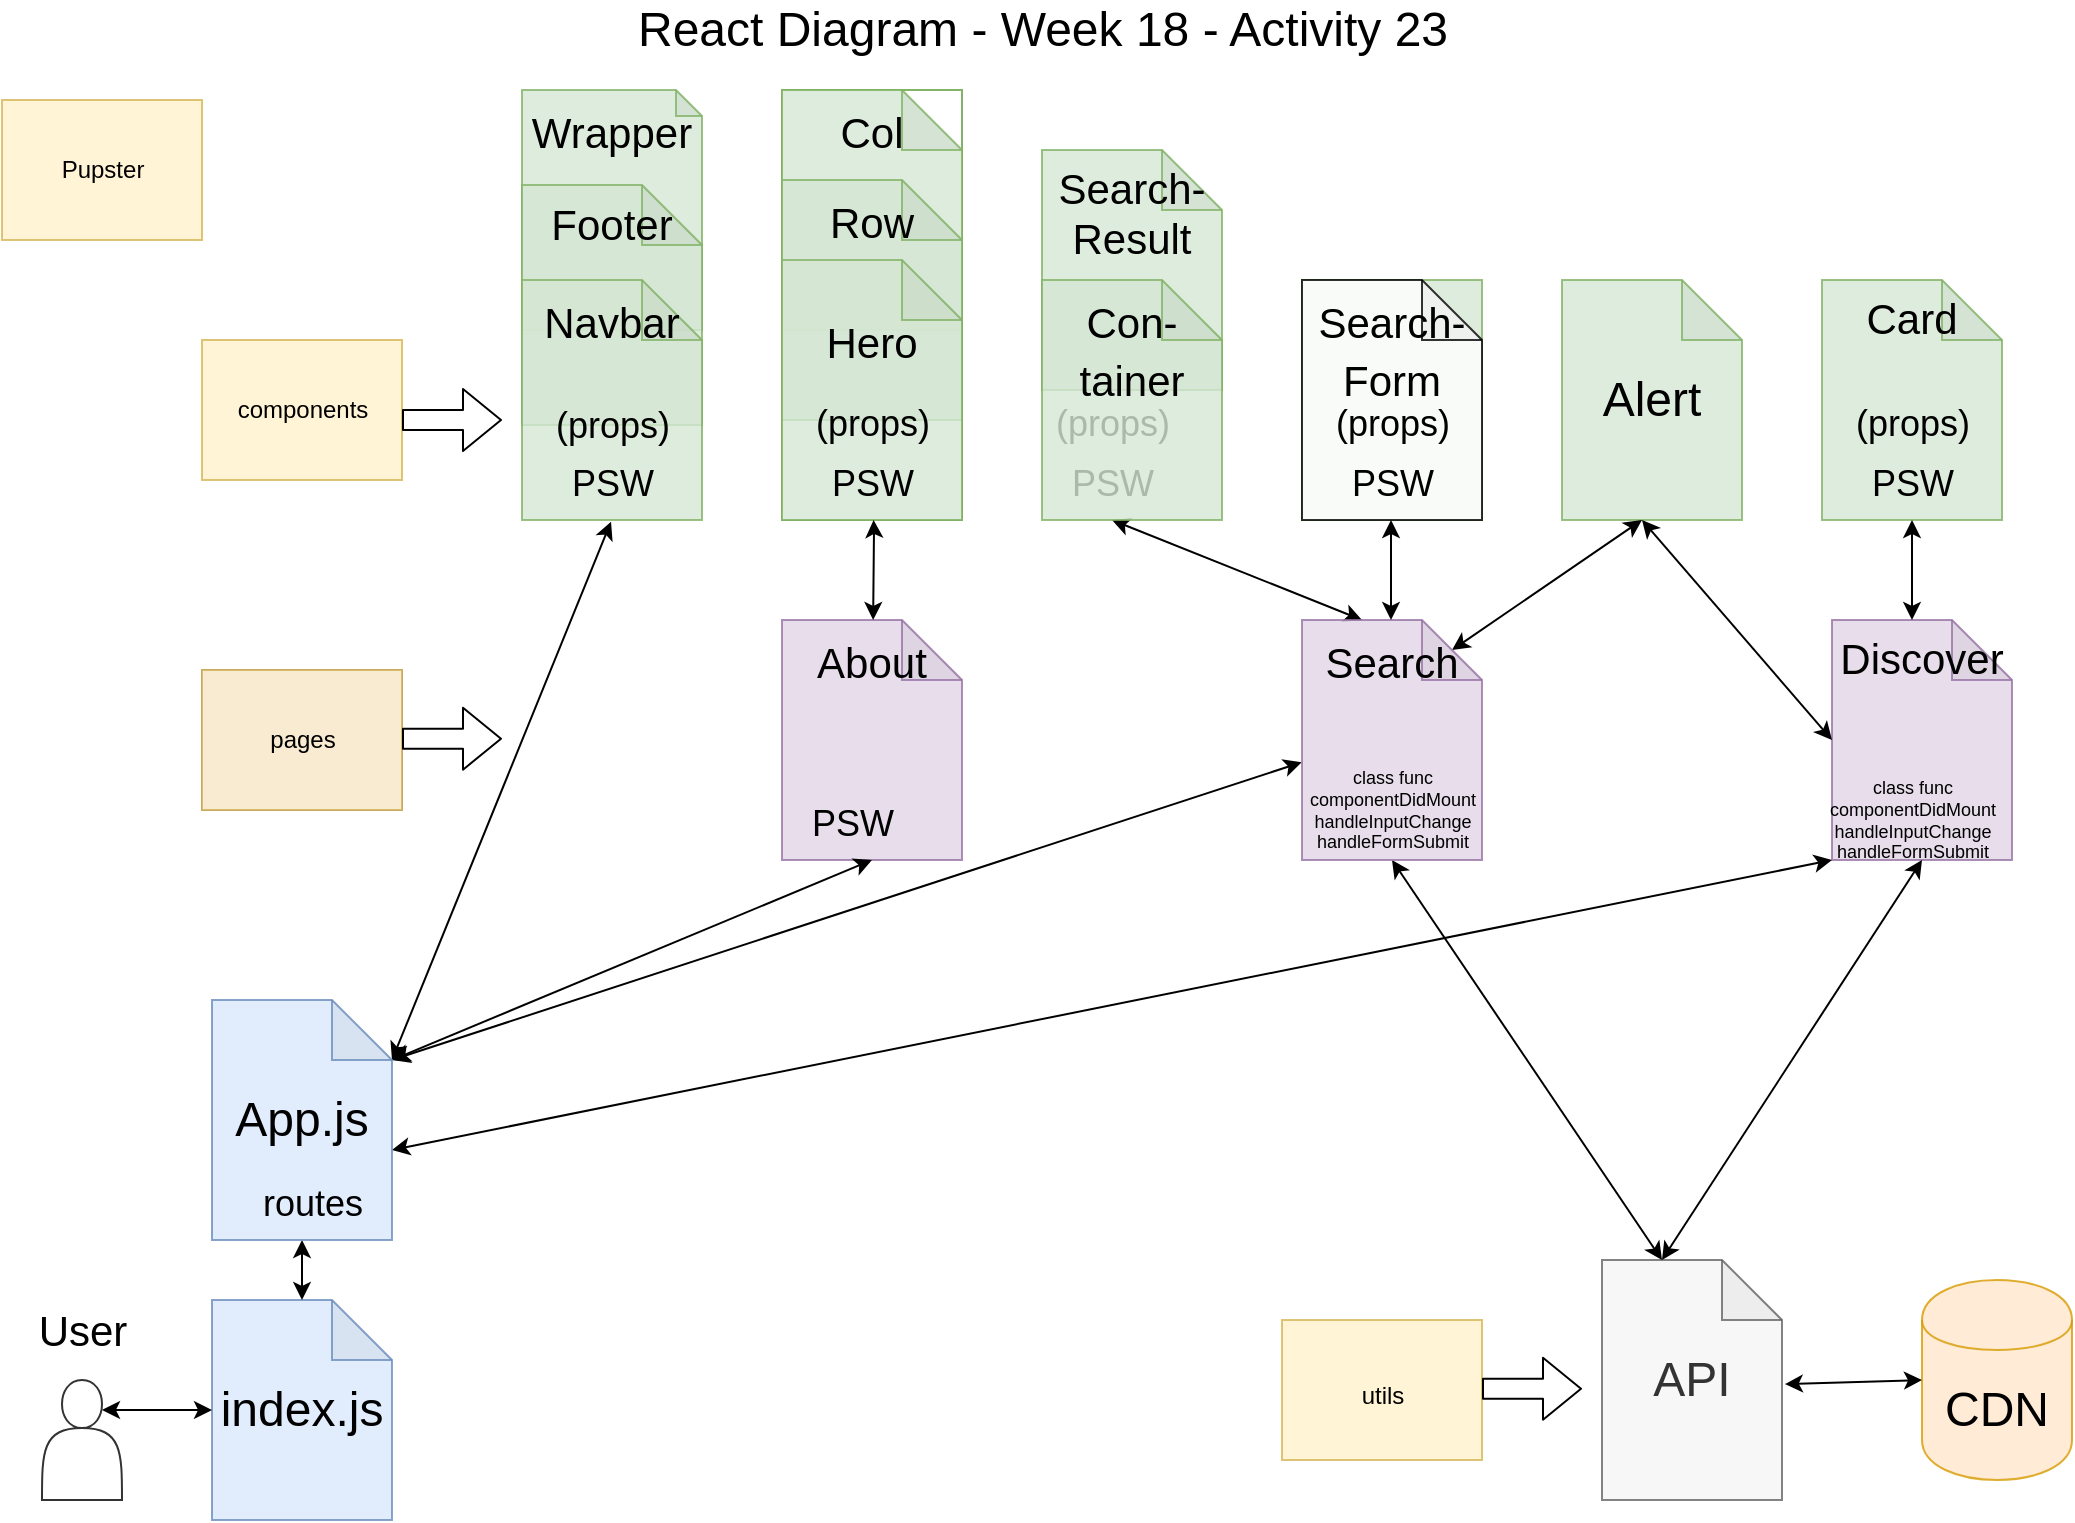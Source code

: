 <mxfile version="13.2.1" type="github">
  <diagram id="ovLufhgYYAJsv14iE1V-" name="Page-1">
    <mxGraphModel dx="1140" dy="877" grid="1" gridSize="10" guides="1" tooltips="1" connect="1" arrows="1" fold="1" page="1" pageScale="1" pageWidth="1100" pageHeight="850" math="0" shadow="0">
      <root>
        <mxCell id="0" />
        <mxCell id="1" parent="0" />
        <mxCell id="mtFovxy9MhyzxlUuzQmF-2" value="" style="group" vertex="1" connectable="0" parent="1">
          <mxGeometry x="30" y="70" width="100" height="70" as="geometry" />
        </mxCell>
        <mxCell id="yHwTe9zug0kXlLt8LPYq-1" value="" style="rounded=0;whiteSpace=wrap;html=1;fillColor=#fff2cc;strokeColor=#d6b656;opacity=80;movable=0;resizable=0;rotatable=0;deletable=0;editable=0;connectable=0;" parent="mtFovxy9MhyzxlUuzQmF-2" vertex="1">
          <mxGeometry width="100" height="70" as="geometry" />
        </mxCell>
        <mxCell id="mtFovxy9MhyzxlUuzQmF-1" value="Pupster" style="text;html=1;resizable=1;autosize=1;align=center;verticalAlign=middle;points=[];fillColor=none;strokeColor=none;rounded=0;opacity=80;movable=1;rotatable=1;deletable=1;editable=1;connectable=1;container=1;" vertex="1" parent="mtFovxy9MhyzxlUuzQmF-2">
          <mxGeometry x="20" y="25" width="60" height="20" as="geometry" />
        </mxCell>
        <mxCell id="mtFovxy9MhyzxlUuzQmF-3" value="React Diagram - Week 18 - Activity 23" style="text;html=1;resizable=0;autosize=1;align=center;verticalAlign=middle;points=[];fillColor=none;strokeColor=none;rounded=0;opacity=80;fontSize=24;" vertex="1" parent="1">
          <mxGeometry x="340" y="20" width="420" height="30" as="geometry" />
        </mxCell>
        <mxCell id="mtFovxy9MhyzxlUuzQmF-25" value="" style="group" vertex="1" connectable="0" parent="1">
          <mxGeometry x="130" y="190" width="100" height="70" as="geometry" />
        </mxCell>
        <mxCell id="mtFovxy9MhyzxlUuzQmF-26" value="" style="rounded=0;whiteSpace=wrap;html=1;fillColor=#fff2cc;strokeColor=#d6b656;opacity=80;movable=0;resizable=0;rotatable=0;deletable=0;editable=0;connectable=0;" vertex="1" parent="mtFovxy9MhyzxlUuzQmF-25">
          <mxGeometry width="100" height="70" as="geometry" />
        </mxCell>
        <mxCell id="mtFovxy9MhyzxlUuzQmF-27" value="components" style="text;html=1;resizable=1;autosize=1;align=center;verticalAlign=middle;points=[];fillColor=none;strokeColor=none;rounded=0;opacity=80;movable=1;rotatable=1;deletable=1;editable=1;connectable=1;container=1;" vertex="1" parent="mtFovxy9MhyzxlUuzQmF-25">
          <mxGeometry y="25" width="100" height="20" as="geometry" />
        </mxCell>
        <mxCell id="mtFovxy9MhyzxlUuzQmF-31" value="" style="group;fillColor=#e1d5e7;strokeColor=#9673a6;" vertex="1" connectable="0" parent="1">
          <mxGeometry x="130" y="355" width="100" height="70" as="geometry" />
        </mxCell>
        <mxCell id="mtFovxy9MhyzxlUuzQmF-29" value="" style="rounded=0;whiteSpace=wrap;html=1;fillColor=#fff2cc;strokeColor=#d6b656;opacity=80;movable=0;resizable=0;rotatable=0;deletable=0;editable=0;connectable=0;" vertex="1" parent="mtFovxy9MhyzxlUuzQmF-31">
          <mxGeometry width="100" height="70" as="geometry" />
        </mxCell>
        <mxCell id="mtFovxy9MhyzxlUuzQmF-30" value="pages" style="text;html=1;resizable=1;autosize=1;align=center;verticalAlign=middle;points=[];fillColor=none;strokeColor=none;rounded=0;opacity=80;movable=1;rotatable=1;deletable=1;editable=1;connectable=1;container=0;" vertex="1" parent="mtFovxy9MhyzxlUuzQmF-31">
          <mxGeometry x="25" y="25" width="50" height="20" as="geometry" />
        </mxCell>
        <mxCell id="mtFovxy9MhyzxlUuzQmF-33" value="" style="group" vertex="1" connectable="0" parent="1">
          <mxGeometry x="670" y="680" width="100" height="70" as="geometry" />
        </mxCell>
        <mxCell id="mtFovxy9MhyzxlUuzQmF-34" value="" style="rounded=0;whiteSpace=wrap;html=1;fillColor=#fff2cc;strokeColor=#d6b656;opacity=80;movable=0;resizable=0;rotatable=0;deletable=0;editable=0;connectable=0;" vertex="1" parent="mtFovxy9MhyzxlUuzQmF-33">
          <mxGeometry width="100" height="70" as="geometry" />
        </mxCell>
        <mxCell id="mtFovxy9MhyzxlUuzQmF-35" value="utils" style="text;html=1;resizable=1;autosize=1;align=center;verticalAlign=middle;points=[];fillColor=none;strokeColor=none;rounded=0;opacity=80;movable=1;rotatable=1;deletable=1;editable=1;connectable=1;container=1;" vertex="1" parent="mtFovxy9MhyzxlUuzQmF-33">
          <mxGeometry x="25" y="25" width="50" height="25" as="geometry" />
        </mxCell>
        <mxCell id="mtFovxy9MhyzxlUuzQmF-36" value="&lt;font style=&quot;font-size: 21px&quot;&gt;About&lt;/font&gt;" style="shape=note;whiteSpace=wrap;html=1;backgroundOutline=1;darkOpacity=0.05;fontSize=24;opacity=80;fillColor=#e1d5e7;strokeColor=#9673a6;verticalAlign=top;" vertex="1" parent="1">
          <mxGeometry x="420" y="330" width="90" height="120" as="geometry" />
        </mxCell>
        <mxCell id="mtFovxy9MhyzxlUuzQmF-38" value="Discover" style="shape=note;whiteSpace=wrap;html=1;backgroundOutline=1;darkOpacity=0.05;fontSize=21;opacity=80;fillColor=#e1d5e7;strokeColor=#9673a6;verticalAlign=top;" vertex="1" parent="1">
          <mxGeometry x="945" y="330" width="90" height="120" as="geometry" />
        </mxCell>
        <mxCell id="mtFovxy9MhyzxlUuzQmF-39" value="API" style="shape=note;whiteSpace=wrap;html=1;backgroundOutline=1;darkOpacity=0.05;fontSize=24;opacity=80;fillColor=#f5f5f5;strokeColor=#666666;fontColor=#333333;" vertex="1" parent="1">
          <mxGeometry x="830" y="650" width="90" height="120" as="geometry" />
        </mxCell>
        <mxCell id="mtFovxy9MhyzxlUuzQmF-40" value="Card" style="shape=note;whiteSpace=wrap;html=1;backgroundOutline=1;darkOpacity=0.05;fontSize=21;opacity=80;verticalAlign=top;fillColor=#d5e8d4;strokeColor=#82b366;" vertex="1" parent="1">
          <mxGeometry x="940" y="160" width="90" height="120" as="geometry" />
        </mxCell>
        <mxCell id="mtFovxy9MhyzxlUuzQmF-41" value="Alert" style="shape=note;whiteSpace=wrap;html=1;backgroundOutline=1;darkOpacity=0.05;fontSize=24;opacity=80;fillColor=#d5e8d4;strokeColor=#82b366;" vertex="1" parent="1">
          <mxGeometry x="810" y="160" width="90" height="120" as="geometry" />
        </mxCell>
        <mxCell id="mtFovxy9MhyzxlUuzQmF-54" value="" style="group;verticalAlign=top;fillColor=#FFFFFF;strokeColor=#82b366;" vertex="1" connectable="0" parent="1">
          <mxGeometry x="420" y="65" width="90" height="215" as="geometry" />
        </mxCell>
        <mxCell id="mtFovxy9MhyzxlUuzQmF-49" value="&lt;font style=&quot;font-size: 21px&quot;&gt;Col&lt;/font&gt;" style="shape=note;whiteSpace=wrap;html=1;backgroundOutline=1;darkOpacity=0.05;fontSize=24;opacity=80;verticalAlign=top;container=1;fillColor=#d5e8d4;strokeColor=#82b366;" vertex="1" parent="mtFovxy9MhyzxlUuzQmF-54">
          <mxGeometry width="90" height="120" as="geometry" />
        </mxCell>
        <mxCell id="mtFovxy9MhyzxlUuzQmF-51" value="&lt;font style=&quot;font-size: 21px&quot;&gt;Row&lt;/font&gt;" style="shape=note;whiteSpace=wrap;html=1;backgroundOutline=1;darkOpacity=0.05;fontSize=24;opacity=80;verticalAlign=top;fillColor=#d5e8d4;strokeColor=#82b366;" vertex="1" parent="mtFovxy9MhyzxlUuzQmF-54">
          <mxGeometry y="45" width="90" height="120" as="geometry" />
        </mxCell>
        <mxCell id="mtFovxy9MhyzxlUuzQmF-50" value="&lt;p style=&quot;line-height: 80%&quot;&gt;&lt;font style=&quot;font-size: 21px&quot;&gt;Hero&lt;/font&gt;&lt;br&gt;&lt;/p&gt;" style="shape=note;whiteSpace=wrap;html=1;backgroundOutline=1;darkOpacity=0.05;fontSize=24;opacity=80;labelPosition=center;verticalLabelPosition=middle;align=center;verticalAlign=top;fillColor=#d5e8d4;strokeColor=#82b366;" vertex="1" parent="mtFovxy9MhyzxlUuzQmF-54">
          <mxGeometry y="85" width="90" height="130" as="geometry" />
        </mxCell>
        <mxCell id="mtFovxy9MhyzxlUuzQmF-74" value="" style="group" vertex="1" connectable="0" parent="mtFovxy9MhyzxlUuzQmF-54">
          <mxGeometry x="10" y="145" width="70" height="70" as="geometry" />
        </mxCell>
        <mxCell id="mtFovxy9MhyzxlUuzQmF-57" value="&lt;font style=&quot;font-size: 18px&quot;&gt;(props)&lt;/font&gt;" style="text;html=1;resizable=0;autosize=1;align=center;verticalAlign=middle;points=[];fillColor=none;strokeColor=none;rounded=0;fontSize=24;opacity=80;" vertex="1" parent="mtFovxy9MhyzxlUuzQmF-74">
          <mxGeometry width="70" height="40" as="geometry" />
        </mxCell>
        <mxCell id="mtFovxy9MhyzxlUuzQmF-58" value="&lt;span style=&quot;font-size: 18px&quot;&gt;PSW&lt;/span&gt;&lt;span style=&quot;color: rgba(0 , 0 , 0 , 0) ; font-family: monospace ; font-size: 0px&quot;&gt;%3CmxGraphModel%3E%3Croot%3E%3CmxCell%20id%3D%220%22%2F%3E%3CmxCell%20id%3D%221%22%20parent%3D%220%22%2F%3E%3CmxCell%20id%3D%222%22%20value%3D%22%26lt%3Bfont%20style%3D%26quot%3Bfont-size%3A%2018px%26quot%3B%26gt%3B(props)%26lt%3B%2Ffont%26gt%3B%22%20style%3D%22text%3Bhtml%3D1%3Bresizable%3D0%3Bautosize%3D1%3Balign%3Dcenter%3BverticalAlign%3Dmiddle%3Bpoints%3D%5B%5D%3BfillColor%3Dnone%3BstrokeColor%3Dnone%3Brounded%3D0%3BfontSize%3D24%3Bopacity%3D80%3B%22%20vertex%3D%221%22%20parent%3D%221%22%3E%3CmxGeometry%20x%3D%22270%22%20y%3D%22260%22%20width%3D%2270%22%20height%3D%2240%22%20as%3D%22geometry%22%2F%3E%3C%2FmxCell%3E%3C%2Froot%3E%3C%2FmxGraphModel%3E&lt;/span&gt;" style="text;html=1;resizable=0;autosize=1;align=center;verticalAlign=middle;points=[];fillColor=none;strokeColor=none;rounded=0;fontSize=24;opacity=80;" vertex="1" parent="mtFovxy9MhyzxlUuzQmF-74">
          <mxGeometry x="5" y="30" width="60" height="40" as="geometry" />
        </mxCell>
        <mxCell id="mtFovxy9MhyzxlUuzQmF-60" value="" style="endArrow=classic;startArrow=classic;html=1;fontSize=24;entryX=0.5;entryY=1;entryDx=0;entryDy=0;entryPerimeter=0;exitX=0;exitY=0;exitDx=30;exitDy=0;exitPerimeter=0;" edge="1" parent="1" source="mtFovxy9MhyzxlUuzQmF-39" target="mtFovxy9MhyzxlUuzQmF-38">
          <mxGeometry width="50" height="50" relative="1" as="geometry">
            <mxPoint x="260" y="590" as="sourcePoint" />
            <mxPoint x="310" y="540" as="targetPoint" />
          </mxGeometry>
        </mxCell>
        <mxCell id="mtFovxy9MhyzxlUuzQmF-61" value="" style="endArrow=classic;startArrow=classic;html=1;fontSize=24;exitX=0;exitY=0;exitDx=30;exitDy=0;exitPerimeter=0;entryX=0.5;entryY=1;entryDx=0;entryDy=0;entryPerimeter=0;" edge="1" parent="1" source="mtFovxy9MhyzxlUuzQmF-39" target="mtFovxy9MhyzxlUuzQmF-37">
          <mxGeometry width="50" height="50" relative="1" as="geometry">
            <mxPoint x="340" y="710" as="sourcePoint" />
            <mxPoint x="670" y="495" as="targetPoint" />
          </mxGeometry>
        </mxCell>
        <mxCell id="mtFovxy9MhyzxlUuzQmF-62" value="" style="endArrow=classic;startArrow=classic;html=1;fontSize=24;" edge="1" parent="1" source="mtFovxy9MhyzxlUuzQmF-36" target="mtFovxy9MhyzxlUuzQmF-58">
          <mxGeometry width="50" height="50" relative="1" as="geometry">
            <mxPoint x="260" y="400" as="sourcePoint" />
            <mxPoint x="310" y="350" as="targetPoint" />
            <Array as="points">
              <mxPoint x="466" y="285" />
            </Array>
          </mxGeometry>
        </mxCell>
        <mxCell id="mtFovxy9MhyzxlUuzQmF-65" value="index.js" style="shape=note;whiteSpace=wrap;html=1;backgroundOutline=1;darkOpacity=0.05;fontSize=24;opacity=80;fillColor=#dae8fc;strokeColor=#6c8ebf;" vertex="1" parent="1">
          <mxGeometry x="135" y="670" width="90" height="110" as="geometry" />
        </mxCell>
        <mxCell id="mtFovxy9MhyzxlUuzQmF-68" value="" style="endArrow=classic;startArrow=classic;html=1;fontSize=24;entryX=0.5;entryY=1;entryDx=0;entryDy=0;entryPerimeter=0;exitX=0;exitY=0;exitDx=90;exitDy=30;exitPerimeter=0;" edge="1" parent="1" source="mtFovxy9MhyzxlUuzQmF-43" target="mtFovxy9MhyzxlUuzQmF-36">
          <mxGeometry width="50" height="50" relative="1" as="geometry">
            <mxPoint x="460" y="490" as="sourcePoint" />
            <mxPoint x="510" y="440" as="targetPoint" />
          </mxGeometry>
        </mxCell>
        <mxCell id="mtFovxy9MhyzxlUuzQmF-70" value="&lt;span style=&quot;font-size: 18px&quot;&gt;PSW&lt;/span&gt;&lt;span style=&quot;color: rgba(0 , 0 , 0 , 0) ; font-family: monospace ; font-size: 0px&quot;&gt;%3CmxGraphModel%3E%3Croot%3E%3CmxCell%20id%3D%220%22%2F%3E%3CmxCell%20id%3D%221%22%20parent%3D%220%22%2F%3E%3CmxCell%20id%3D%222%22%20value%3D%22%26lt%3Bfont%20style%3D%26quot%3Bfont-size%3A%2018px%26quot%3B%26gt%3B(props)%26lt%3B%2Ffont%26gt%3B%22%20style%3D%22text%3Bhtml%3D1%3Bresizable%3D0%3Bautosize%3D1%3Balign%3Dcenter%3BverticalAlign%3Dmiddle%3Bpoints%3D%5B%5D%3BfillColor%3Dnone%3BstrokeColor%3Dnone%3Brounded%3D0%3BfontSize%3D24%3Bopacity%3D80%3B%22%20vertex%3D%221%22%20parent%3D%221%22%3E%3CmxGeometry%20x%3D%22270%22%20y%3D%22260%22%20width%3D%2270%22%20height%3D%2240%22%20as%3D%22geometry%22%2F%3E%3C%2FmxCell%3E%3C%2Froot%3E%3C%2FmxGraphModel%3E&lt;/span&gt;" style="text;html=1;resizable=0;autosize=1;align=center;verticalAlign=middle;points=[];fillColor=none;strokeColor=none;rounded=0;fontSize=24;opacity=80;" vertex="1" parent="1">
          <mxGeometry x="425" y="410" width="60" height="40" as="geometry" />
        </mxCell>
        <mxCell id="mtFovxy9MhyzxlUuzQmF-71" value="" style="endArrow=classic;startArrow=classic;html=1;fontSize=24;entryX=-0.002;entryY=0.593;entryDx=0;entryDy=0;entryPerimeter=0;exitX=0;exitY=0;exitDx=90;exitDy=30;exitPerimeter=0;" edge="1" parent="1" source="mtFovxy9MhyzxlUuzQmF-43" target="mtFovxy9MhyzxlUuzQmF-37">
          <mxGeometry width="50" height="50" relative="1" as="geometry">
            <mxPoint x="230" y="520" as="sourcePoint" />
            <mxPoint x="510" y="440" as="targetPoint" />
          </mxGeometry>
        </mxCell>
        <mxCell id="mtFovxy9MhyzxlUuzQmF-78" value="" style="endArrow=classic;startArrow=classic;html=1;fontSize=24;exitX=0;exitY=0;exitDx=90;exitDy=30;exitPerimeter=0;entryX=0.492;entryY=1.021;entryDx=0;entryDy=0;entryPerimeter=0;" edge="1" parent="1" source="mtFovxy9MhyzxlUuzQmF-43" target="mtFovxy9MhyzxlUuzQmF-77">
          <mxGeometry width="50" height="50" relative="1" as="geometry">
            <mxPoint x="230" y="520" as="sourcePoint" />
            <mxPoint x="459" y="280" as="targetPoint" />
          </mxGeometry>
        </mxCell>
        <mxCell id="mtFovxy9MhyzxlUuzQmF-80" value="" style="endArrow=classic;startArrow=classic;html=1;fontSize=24;entryX=0;entryY=1;entryDx=0;entryDy=0;entryPerimeter=0;exitX=0;exitY=0;exitDx=90;exitDy=75;exitPerimeter=0;" edge="1" parent="1" source="mtFovxy9MhyzxlUuzQmF-43" target="mtFovxy9MhyzxlUuzQmF-38">
          <mxGeometry width="50" height="50" relative="1" as="geometry">
            <mxPoint x="415" y="535" as="sourcePoint" />
            <mxPoint x="629.82" y="421.16" as="targetPoint" />
          </mxGeometry>
        </mxCell>
        <mxCell id="mtFovxy9MhyzxlUuzQmF-81" value="" style="shape=actor;whiteSpace=wrap;html=1;fontSize=24;opacity=80;" vertex="1" parent="1">
          <mxGeometry x="50" y="710" width="40" height="60" as="geometry" />
        </mxCell>
        <mxCell id="mtFovxy9MhyzxlUuzQmF-82" value="" style="endArrow=classic;startArrow=classic;html=1;fontSize=24;exitX=0.75;exitY=0.25;exitDx=0;exitDy=0;exitPerimeter=0;entryX=0;entryY=0.5;entryDx=0;entryDy=0;entryPerimeter=0;" edge="1" parent="1" source="mtFovxy9MhyzxlUuzQmF-81" target="mtFovxy9MhyzxlUuzQmF-65">
          <mxGeometry width="50" height="50" relative="1" as="geometry">
            <mxPoint x="190" y="745" as="sourcePoint" />
            <mxPoint x="135" y="729" as="targetPoint" />
          </mxGeometry>
        </mxCell>
        <mxCell id="mtFovxy9MhyzxlUuzQmF-83" value="CDN" style="shape=cylinder;whiteSpace=wrap;html=1;boundedLbl=1;backgroundOutline=1;fontSize=24;opacity=80;fillColor=#ffe6cc;strokeColor=#d79b00;" vertex="1" parent="1">
          <mxGeometry x="990" y="660" width="75" height="100" as="geometry" />
        </mxCell>
        <mxCell id="mtFovxy9MhyzxlUuzQmF-87" value="" style="group" vertex="1" connectable="0" parent="1">
          <mxGeometry x="550" y="210" width="70" height="70" as="geometry" />
        </mxCell>
        <mxCell id="mtFovxy9MhyzxlUuzQmF-88" value="&lt;font style=&quot;font-size: 18px&quot;&gt;(props)&lt;/font&gt;" style="text;html=1;resizable=0;autosize=1;align=center;verticalAlign=middle;points=[];fillColor=none;strokeColor=none;rounded=0;fontSize=24;opacity=80;" vertex="1" parent="mtFovxy9MhyzxlUuzQmF-87">
          <mxGeometry width="70" height="40" as="geometry" />
        </mxCell>
        <mxCell id="mtFovxy9MhyzxlUuzQmF-89" value="&lt;span style=&quot;font-size: 18px&quot;&gt;PSW&lt;/span&gt;&lt;span style=&quot;color: rgba(0 , 0 , 0 , 0) ; font-family: monospace ; font-size: 0px&quot;&gt;%3CmxGraphModel%3E%3Croot%3E%3CmxCell%20id%3D%220%22%2F%3E%3CmxCell%20id%3D%221%22%20parent%3D%220%22%2F%3E%3CmxCell%20id%3D%222%22%20value%3D%22%26lt%3Bfont%20style%3D%26quot%3Bfont-size%3A%2018px%26quot%3B%26gt%3B(props)%26lt%3B%2Ffont%26gt%3B%22%20style%3D%22text%3Bhtml%3D1%3Bresizable%3D0%3Bautosize%3D1%3Balign%3Dcenter%3BverticalAlign%3Dmiddle%3Bpoints%3D%5B%5D%3BfillColor%3Dnone%3BstrokeColor%3Dnone%3Brounded%3D0%3BfontSize%3D24%3Bopacity%3D80%3B%22%20vertex%3D%221%22%20parent%3D%221%22%3E%3CmxGeometry%20x%3D%22270%22%20y%3D%22260%22%20width%3D%2270%22%20height%3D%2240%22%20as%3D%22geometry%22%2F%3E%3C%2FmxCell%3E%3C%2Froot%3E%3C%2FmxGraphModel%3E&lt;/span&gt;" style="text;html=1;resizable=0;autosize=1;align=center;verticalAlign=middle;points=[];fillColor=none;strokeColor=none;rounded=0;fontSize=24;opacity=80;" vertex="1" parent="mtFovxy9MhyzxlUuzQmF-87">
          <mxGeometry x="5" y="30" width="60" height="40" as="geometry" />
        </mxCell>
        <mxCell id="mtFovxy9MhyzxlUuzQmF-90" value="" style="endArrow=classic;startArrow=classic;html=1;fontSize=24;entryX=0;entryY=0;entryDx=30;entryDy=0;entryPerimeter=0;" edge="1" parent="1" target="mtFovxy9MhyzxlUuzQmF-37">
          <mxGeometry width="50" height="50" relative="1" as="geometry">
            <mxPoint x="585" y="280" as="sourcePoint" />
            <mxPoint x="640" y="330" as="targetPoint" />
          </mxGeometry>
        </mxCell>
        <mxCell id="mtFovxy9MhyzxlUuzQmF-95" value="" style="group;opacity=80;fillColor=#d5e8d4;strokeColor=#82b366;" vertex="1" connectable="0" parent="1">
          <mxGeometry x="680" y="160" width="90" height="120" as="geometry" />
        </mxCell>
        <mxCell id="mtFovxy9MhyzxlUuzQmF-42" value="&lt;font style=&quot;font-size: 21px&quot;&gt;Search-Form&lt;/font&gt;" style="shape=note;whiteSpace=wrap;html=1;backgroundOutline=1;darkOpacity=0.05;fontSize=24;opacity=80;verticalAlign=top;" vertex="1" parent="mtFovxy9MhyzxlUuzQmF-95">
          <mxGeometry width="90" height="120" as="geometry" />
        </mxCell>
        <mxCell id="mtFovxy9MhyzxlUuzQmF-91" value="" style="group" vertex="1" connectable="0" parent="mtFovxy9MhyzxlUuzQmF-95">
          <mxGeometry x="10" y="50" width="70" height="70" as="geometry" />
        </mxCell>
        <mxCell id="mtFovxy9MhyzxlUuzQmF-92" value="&lt;font style=&quot;font-size: 18px&quot;&gt;(props)&lt;/font&gt;" style="text;html=1;resizable=0;autosize=1;align=center;verticalAlign=middle;points=[];fillColor=none;strokeColor=none;rounded=0;fontSize=24;opacity=80;" vertex="1" parent="mtFovxy9MhyzxlUuzQmF-91">
          <mxGeometry width="70" height="40" as="geometry" />
        </mxCell>
        <mxCell id="mtFovxy9MhyzxlUuzQmF-93" value="&lt;span style=&quot;font-size: 18px&quot;&gt;PSW&lt;/span&gt;&lt;span style=&quot;color: rgba(0 , 0 , 0 , 0) ; font-family: monospace ; font-size: 0px&quot;&gt;%3CmxGraphModel%3E%3Croot%3E%3CmxCell%20id%3D%220%22%2F%3E%3CmxCell%20id%3D%221%22%20parent%3D%220%22%2F%3E%3CmxCell%20id%3D%222%22%20value%3D%22%26lt%3Bfont%20style%3D%26quot%3Bfont-size%3A%2018px%26quot%3B%26gt%3B(props)%26lt%3B%2Ffont%26gt%3B%22%20style%3D%22text%3Bhtml%3D1%3Bresizable%3D0%3Bautosize%3D1%3Balign%3Dcenter%3BverticalAlign%3Dmiddle%3Bpoints%3D%5B%5D%3BfillColor%3Dnone%3BstrokeColor%3Dnone%3Brounded%3D0%3BfontSize%3D24%3Bopacity%3D80%3B%22%20vertex%3D%221%22%20parent%3D%221%22%3E%3CmxGeometry%20x%3D%22270%22%20y%3D%22260%22%20width%3D%2270%22%20height%3D%2240%22%20as%3D%22geometry%22%2F%3E%3C%2FmxCell%3E%3C%2Froot%3E%3C%2FmxGraphModel%3E&lt;/span&gt;" style="text;html=1;resizable=0;autosize=1;align=center;verticalAlign=middle;points=[];fillColor=none;strokeColor=none;rounded=0;fontSize=24;opacity=80;" vertex="1" parent="mtFovxy9MhyzxlUuzQmF-91">
          <mxGeometry x="5" y="30" width="60" height="40" as="geometry" />
        </mxCell>
        <mxCell id="mtFovxy9MhyzxlUuzQmF-98" value="" style="endArrow=classic;startArrow=classic;html=1;fontSize=24;exitX=0;exitY=0.5;exitDx=0;exitDy=0;exitPerimeter=0;" edge="1" parent="1" source="mtFovxy9MhyzxlUuzQmF-38">
          <mxGeometry width="50" height="50" relative="1" as="geometry">
            <mxPoint x="920.0" y="352.04" as="sourcePoint" />
            <mxPoint x="850" y="280" as="targetPoint" />
          </mxGeometry>
        </mxCell>
        <mxCell id="mtFovxy9MhyzxlUuzQmF-101" value="" style="endArrow=classic;startArrow=classic;html=1;fontSize=24;entryX=0;entryY=0;entryDx=75;entryDy=15;entryPerimeter=0;" edge="1" parent="1" target="mtFovxy9MhyzxlUuzQmF-37">
          <mxGeometry width="50" height="50" relative="1" as="geometry">
            <mxPoint x="850" y="280" as="sourcePoint" />
            <mxPoint x="713" y="399.41" as="targetPoint" />
          </mxGeometry>
        </mxCell>
        <mxCell id="mtFovxy9MhyzxlUuzQmF-102" value="&lt;span style=&quot;font-size: 9px;&quot;&gt;class func&lt;br style=&quot;font-size: 9px;&quot;&gt;componentDidMount&lt;br style=&quot;font-size: 9px;&quot;&gt;handleInputChange&lt;br style=&quot;font-size: 9px;&quot;&gt;handleFormSubmit&lt;br style=&quot;font-size: 9px;&quot;&gt;&lt;/span&gt;" style="text;html=1;resizable=0;autosize=1;align=center;verticalAlign=middle;points=[];fillColor=none;strokeColor=none;rounded=0;fontSize=9;opacity=80;" vertex="1" parent="1">
          <mxGeometry x="935" y="405" width="100" height="50" as="geometry" />
        </mxCell>
        <mxCell id="mtFovxy9MhyzxlUuzQmF-105" value="" style="endArrow=classic;startArrow=classic;html=1;fontSize=24;exitX=1.016;exitY=0.517;exitDx=0;exitDy=0;exitPerimeter=0;entryX=0;entryY=0.5;entryDx=0;entryDy=0;" edge="1" parent="1" source="mtFovxy9MhyzxlUuzQmF-39" target="mtFovxy9MhyzxlUuzQmF-83">
          <mxGeometry width="50" height="50" relative="1" as="geometry">
            <mxPoint x="870" y="660" as="sourcePoint" />
            <mxPoint x="995" y="470" as="targetPoint" />
          </mxGeometry>
        </mxCell>
        <mxCell id="mtFovxy9MhyzxlUuzQmF-111" value="" style="endArrow=classic;startArrow=classic;html=1;fontSize=24;exitX=0.5;exitY=1;exitDx=0;exitDy=0;exitPerimeter=0;" edge="1" parent="1" source="mtFovxy9MhyzxlUuzQmF-40">
          <mxGeometry width="50" height="50" relative="1" as="geometry">
            <mxPoint x="706.86" y="292.04" as="sourcePoint" />
            <mxPoint x="985" y="330" as="targetPoint" />
          </mxGeometry>
        </mxCell>
        <mxCell id="mtFovxy9MhyzxlUuzQmF-112" value="" style="group" vertex="1" connectable="0" parent="1">
          <mxGeometry x="950" y="210" width="70" height="70" as="geometry" />
        </mxCell>
        <mxCell id="mtFovxy9MhyzxlUuzQmF-113" value="&lt;font style=&quot;font-size: 18px&quot;&gt;(props)&lt;/font&gt;" style="text;html=1;resizable=0;autosize=1;align=center;verticalAlign=middle;points=[];fillColor=none;strokeColor=none;rounded=0;fontSize=24;opacity=80;" vertex="1" parent="mtFovxy9MhyzxlUuzQmF-112">
          <mxGeometry width="70" height="40" as="geometry" />
        </mxCell>
        <mxCell id="mtFovxy9MhyzxlUuzQmF-114" value="&lt;span style=&quot;font-size: 18px&quot;&gt;PSW&lt;/span&gt;&lt;span style=&quot;color: rgba(0 , 0 , 0 , 0) ; font-family: monospace ; font-size: 0px&quot;&gt;%3CmxGraphModel%3E%3Croot%3E%3CmxCell%20id%3D%220%22%2F%3E%3CmxCell%20id%3D%221%22%20parent%3D%220%22%2F%3E%3CmxCell%20id%3D%222%22%20value%3D%22%26lt%3Bfont%20style%3D%26quot%3Bfont-size%3A%2018px%26quot%3B%26gt%3B(props)%26lt%3B%2Ffont%26gt%3B%22%20style%3D%22text%3Bhtml%3D1%3Bresizable%3D0%3Bautosize%3D1%3Balign%3Dcenter%3BverticalAlign%3Dmiddle%3Bpoints%3D%5B%5D%3BfillColor%3Dnone%3BstrokeColor%3Dnone%3Brounded%3D0%3BfontSize%3D24%3Bopacity%3D80%3B%22%20vertex%3D%221%22%20parent%3D%221%22%3E%3CmxGeometry%20x%3D%22270%22%20y%3D%22260%22%20width%3D%2270%22%20height%3D%2240%22%20as%3D%22geometry%22%2F%3E%3C%2FmxCell%3E%3C%2Froot%3E%3C%2FmxGraphModel%3E&lt;/span&gt;" style="text;html=1;resizable=0;autosize=1;align=center;verticalAlign=middle;points=[];fillColor=none;strokeColor=none;rounded=0;fontSize=24;opacity=80;" vertex="1" parent="mtFovxy9MhyzxlUuzQmF-112">
          <mxGeometry x="5" y="30" width="60" height="40" as="geometry" />
        </mxCell>
        <mxCell id="mtFovxy9MhyzxlUuzQmF-121" value="User" style="text;html=1;align=center;verticalAlign=middle;resizable=0;points=[];autosize=1;fontSize=21;" vertex="1" parent="1">
          <mxGeometry x="40" y="670" width="60" height="30" as="geometry" />
        </mxCell>
        <mxCell id="mtFovxy9MhyzxlUuzQmF-125" value="" style="endArrow=classic;startArrow=classic;html=1;fontSize=21;entryX=0.5;entryY=1;entryDx=0;entryDy=0;entryPerimeter=0;exitX=0.5;exitY=0;exitDx=0;exitDy=0;exitPerimeter=0;" edge="1" parent="1" source="mtFovxy9MhyzxlUuzQmF-65" target="mtFovxy9MhyzxlUuzQmF-43">
          <mxGeometry width="50" height="50" relative="1" as="geometry">
            <mxPoint x="50" y="680" as="sourcePoint" />
            <mxPoint x="100" y="630" as="targetPoint" />
          </mxGeometry>
        </mxCell>
        <mxCell id="mtFovxy9MhyzxlUuzQmF-126" value="" style="group" vertex="1" connectable="0" parent="1">
          <mxGeometry x="290" y="65" width="90" height="215" as="geometry" />
        </mxCell>
        <mxCell id="mtFovxy9MhyzxlUuzQmF-48" value="&lt;font style=&quot;font-size: 21px&quot;&gt;Wrapper&lt;/font&gt;" style="shape=note;whiteSpace=wrap;html=1;backgroundOutline=1;darkOpacity=0.05;fontSize=24;opacity=80;verticalAlign=top;size=13;fillColor=#d5e8d4;strokeColor=#82b366;" vertex="1" parent="mtFovxy9MhyzxlUuzQmF-126">
          <mxGeometry width="90" height="120" as="geometry" />
        </mxCell>
        <mxCell id="mtFovxy9MhyzxlUuzQmF-44" value="Footer" style="shape=note;whiteSpace=wrap;html=1;backgroundOutline=1;darkOpacity=0.05;fontSize=21;opacity=80;verticalAlign=top;fillColor=#d5e8d4;strokeColor=#82b366;" vertex="1" parent="mtFovxy9MhyzxlUuzQmF-126">
          <mxGeometry y="47.5" width="90" height="120" as="geometry" />
        </mxCell>
        <mxCell id="mtFovxy9MhyzxlUuzQmF-45" value="&lt;font style=&quot;font-size: 21px&quot;&gt;Navbar&lt;/font&gt;" style="shape=note;whiteSpace=wrap;html=1;backgroundOutline=1;darkOpacity=0.05;fontSize=24;opacity=80;verticalAlign=top;fillColor=#d5e8d4;strokeColor=#82b366;" vertex="1" parent="mtFovxy9MhyzxlUuzQmF-126">
          <mxGeometry y="95" width="90" height="120" as="geometry" />
        </mxCell>
        <mxCell id="mtFovxy9MhyzxlUuzQmF-75" value="" style="group;verticalAlign=top;" vertex="1" connectable="0" parent="mtFovxy9MhyzxlUuzQmF-126">
          <mxGeometry x="10" y="145" width="70" height="70" as="geometry" />
        </mxCell>
        <mxCell id="mtFovxy9MhyzxlUuzQmF-76" value="&lt;span style=&quot;font-size: 18px&quot;&gt;(props)&lt;/span&gt;" style="text;html=1;resizable=0;autosize=1;align=center;verticalAlign=top;points=[];fillColor=none;strokeColor=none;rounded=0;fontSize=24;opacity=80;" vertex="1" parent="mtFovxy9MhyzxlUuzQmF-75">
          <mxGeometry width="70" height="40" as="geometry" />
        </mxCell>
        <mxCell id="mtFovxy9MhyzxlUuzQmF-77" value="&lt;span style=&quot;font-size: 18px&quot;&gt;PSW&lt;/span&gt;&lt;span style=&quot;color: rgba(0 , 0 , 0 , 0) ; font-family: monospace ; font-size: 0px&quot;&gt;%3CmxGraphModel%3E%3Croot%3E%3CmxCell%20id%3D%220%22%2F%3E%3CmxCell%20id%3D%221%22%20parent%3D%220%22%2F%3E%3CmxCell%20id%3D%222%22%20value%3D%22%26lt%3Bfont%20style%3D%26quot%3Bfont-size%3A%2018px%26quot%3B%26gt%3B(props)%26lt%3B%2Ffont%26gt%3B%22%20style%3D%22text%3Bhtml%3D1%3Bresizable%3D0%3Bautosize%3D1%3Balign%3Dcenter%3BverticalAlign%3Dmiddle%3Bpoints%3D%5B%5D%3BfillColor%3Dnone%3BstrokeColor%3Dnone%3Brounded%3D0%3BfontSize%3D24%3Bopacity%3D80%3B%22%20vertex%3D%221%22%20parent%3D%221%22%3E%3CmxGeometry%20x%3D%22270%22%20y%3D%22260%22%20width%3D%2270%22%20height%3D%2240%22%20as%3D%22geometry%22%2F%3E%3C%2FmxCell%3E%3C%2Froot%3E%3C%2FmxGraphModel%3E&lt;/span&gt;" style="text;html=1;resizable=0;autosize=1;align=center;verticalAlign=middle;points=[];fillColor=none;strokeColor=none;rounded=0;fontSize=24;opacity=80;" vertex="1" parent="mtFovxy9MhyzxlUuzQmF-75">
          <mxGeometry x="5" y="30" width="60" height="40" as="geometry" />
        </mxCell>
        <mxCell id="mtFovxy9MhyzxlUuzQmF-130" value="" style="group" vertex="1" connectable="0" parent="1">
          <mxGeometry x="550" y="95" width="90" height="185" as="geometry" />
        </mxCell>
        <mxCell id="mtFovxy9MhyzxlUuzQmF-46" value="Search-&lt;br style=&quot;font-size: 21px;&quot;&gt;Result" style="shape=note;whiteSpace=wrap;html=1;backgroundOutline=1;darkOpacity=0.05;fontSize=21;opacity=80;verticalAlign=top;fillColor=#d5e8d4;strokeColor=#82b366;" vertex="1" parent="mtFovxy9MhyzxlUuzQmF-130">
          <mxGeometry width="90" height="120" as="geometry" />
        </mxCell>
        <mxCell id="mtFovxy9MhyzxlUuzQmF-47" value="&lt;font style=&quot;font-size: 21px&quot;&gt;Con-tainer&lt;/font&gt;" style="shape=note;whiteSpace=wrap;html=1;backgroundOutline=1;darkOpacity=0.05;fontSize=24;opacity=80;verticalAlign=top;fillColor=#d5e8d4;strokeColor=#82b366;" vertex="1" parent="mtFovxy9MhyzxlUuzQmF-130">
          <mxGeometry y="65" width="90" height="120" as="geometry" />
        </mxCell>
        <mxCell id="mtFovxy9MhyzxlUuzQmF-131" value="" style="group" vertex="1" connectable="0" parent="1">
          <mxGeometry x="675" y="330" width="100" height="120" as="geometry" />
        </mxCell>
        <mxCell id="mtFovxy9MhyzxlUuzQmF-37" value="&lt;font style=&quot;font-size: 21px&quot;&gt;Search&lt;/font&gt;" style="shape=note;whiteSpace=wrap;html=1;backgroundOutline=1;darkOpacity=0.05;fontSize=24;opacity=80;fillColor=#e1d5e7;strokeColor=#9673a6;verticalAlign=top;" vertex="1" parent="mtFovxy9MhyzxlUuzQmF-131">
          <mxGeometry x="5" width="90" height="120" as="geometry" />
        </mxCell>
        <mxCell id="mtFovxy9MhyzxlUuzQmF-86" value="&lt;span style=&quot;font-size: 9px;&quot;&gt;class func&lt;br style=&quot;font-size: 9px;&quot;&gt;componentDidMount&lt;br style=&quot;font-size: 9px;&quot;&gt;handleInputChange&lt;br style=&quot;font-size: 9px;&quot;&gt;handleFormSubmit&lt;br style=&quot;font-size: 9px;&quot;&gt;&lt;/span&gt;" style="text;html=1;resizable=0;autosize=1;align=center;verticalAlign=middle;points=[];fillColor=none;strokeColor=none;rounded=0;fontSize=9;opacity=80;" vertex="1" parent="mtFovxy9MhyzxlUuzQmF-131">
          <mxGeometry y="70" width="100" height="50" as="geometry" />
        </mxCell>
        <mxCell id="mtFovxy9MhyzxlUuzQmF-133" value="" style="endArrow=classic;startArrow=classic;html=1;fontSize=24;exitX=0.5;exitY=1;exitDx=0;exitDy=0;exitPerimeter=0;" edge="1" parent="1">
          <mxGeometry width="50" height="50" relative="1" as="geometry">
            <mxPoint x="724.5" y="280" as="sourcePoint" />
            <mxPoint x="724.5" y="330" as="targetPoint" />
          </mxGeometry>
        </mxCell>
        <mxCell id="mtFovxy9MhyzxlUuzQmF-134" value="" style="shape=flexArrow;endArrow=classic;html=1;fontSize=21;" edge="1" parent="1">
          <mxGeometry width="50" height="50" relative="1" as="geometry">
            <mxPoint x="230" y="230" as="sourcePoint" />
            <mxPoint x="280" y="230" as="targetPoint" />
          </mxGeometry>
        </mxCell>
        <mxCell id="mtFovxy9MhyzxlUuzQmF-135" value="" style="shape=flexArrow;endArrow=classic;html=1;fontSize=21;" edge="1" parent="1">
          <mxGeometry width="50" height="50" relative="1" as="geometry">
            <mxPoint x="230" y="389.33" as="sourcePoint" />
            <mxPoint x="280" y="389.33" as="targetPoint" />
          </mxGeometry>
        </mxCell>
        <mxCell id="mtFovxy9MhyzxlUuzQmF-136" value="" style="shape=flexArrow;endArrow=classic;html=1;fontSize=21;" edge="1" parent="1">
          <mxGeometry width="50" height="50" relative="1" as="geometry">
            <mxPoint x="770" y="714.33" as="sourcePoint" />
            <mxPoint x="820" y="714.33" as="targetPoint" />
          </mxGeometry>
        </mxCell>
        <mxCell id="mtFovxy9MhyzxlUuzQmF-139" value="" style="group" vertex="1" connectable="0" parent="1">
          <mxGeometry x="135" y="520" width="90" height="120" as="geometry" />
        </mxCell>
        <mxCell id="mtFovxy9MhyzxlUuzQmF-43" value="App.js" style="shape=note;whiteSpace=wrap;html=1;backgroundOutline=1;darkOpacity=0.05;fontSize=24;opacity=80;fillColor=#dae8fc;strokeColor=#6c8ebf;" vertex="1" parent="mtFovxy9MhyzxlUuzQmF-139">
          <mxGeometry width="90" height="120" as="geometry" />
        </mxCell>
        <mxCell id="mtFovxy9MhyzxlUuzQmF-85" value="&lt;span style=&quot;font-size: 18px&quot;&gt;routes&lt;/span&gt;" style="text;html=1;resizable=0;autosize=1;align=center;verticalAlign=middle;points=[];fillColor=none;strokeColor=none;rounded=0;fontSize=24;opacity=80;" vertex="1" parent="mtFovxy9MhyzxlUuzQmF-139">
          <mxGeometry x="15" y="80" width="70" height="40" as="geometry" />
        </mxCell>
      </root>
    </mxGraphModel>
  </diagram>
</mxfile>
